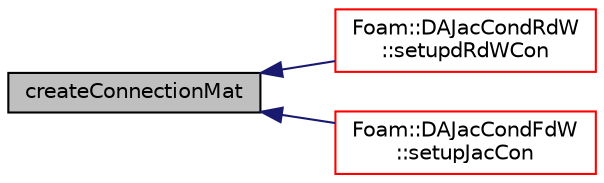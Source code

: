 digraph "createConnectionMat"
{
  bgcolor="transparent";
  edge [fontname="Helvetica",fontsize="10",labelfontname="Helvetica",labelfontsize="10"];
  node [fontname="Helvetica",fontsize="10",shape=record];
  rankdir="LR";
  Node88 [label="createConnectionMat",height=0.2,width=0.4,color="black", fillcolor="grey75", style="filled", fontcolor="black"];
  Node88 -> Node89 [dir="back",color="midnightblue",fontsize="10",style="solid",fontname="Helvetica"];
  Node89 [label="Foam::DAJacCondRdW\l::setupdRdWCon",height=0.2,width=0.4,color="red",URL="$classFoam_1_1DAJacCondRdW.html#a6320c97a80c467a388c3a88fdcd31eb3"];
  Node88 -> Node93 [dir="back",color="midnightblue",fontsize="10",style="solid",fontname="Helvetica"];
  Node93 [label="Foam::DAJacCondFdW\l::setupJacCon",height=0.2,width=0.4,color="red",URL="$classFoam_1_1DAJacCondFdW.html#a38665183153112bc58257039d500089c",tooltip="assign 1 to all non-zero elements for the Jacobian connecitivyt matrix "];
}
